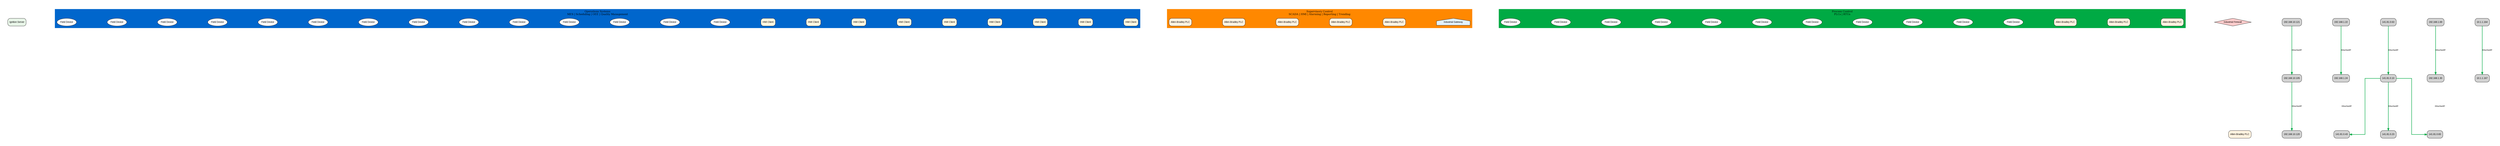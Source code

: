 digraph PurdueModel {
  graph [rankdir=TB, splines=ortho, ranksep=3.0, nodesep=2.0, bgcolor=white, pad=0.5];
  node [shape=record, style="rounded,filled", fontname="Arial", fontsize=11];
  edge [fontname="Arial", fontsize=10, penwidth=2];

  // Level 3: Operations Systems
  subgraph cluster_operations {
    label="Operations Systems\nMES | Scheduling | OEE | Quality Management";
    style=filled;
    bgcolor="#e6f3ff";
    color="#0066cc";
    penwidth=3;
    fontsize=12;
    operations_srv_0 [label="Ignition Server", shape=rect, style="rounded,filled", fillcolor="#e8f5e8"];
    operations_cli_0 [label="HMI Client", shape=rect, style="rounded,filled", fillcolor="#fff8e1"];
    operations_cli_1 [label="HMI Client", shape=rect, style="rounded,filled", fillcolor="#fff8e1"];
    operations_cli_2 [label="HMI Client", shape=rect, style="rounded,filled", fillcolor="#fff8e1"];
    operations_cli_3 [label="HMI Client", shape=rect, style="rounded,filled", fillcolor="#fff8e1"];
    operations_cli_4 [label="HMI Client", shape=rect, style="rounded,filled", fillcolor="#fff8e1"];
    operations_cli_5 [label="HMI Client", shape=rect, style="rounded,filled", fillcolor="#fff8e1"];
    operations_cli_6 [label="HMI Client", shape=rect, style="rounded,filled", fillcolor="#fff8e1"];
    operations_cli_7 [label="HMI Client", shape=rect, style="rounded,filled", fillcolor="#fff8e1"];
    operations_cli_8 [label="HMI Client", shape=rect, style="rounded,filled", fillcolor="#fff8e1"];
    operations_field_0 [label="Field Device", shape=oval, style=filled, fillcolor="#f9f9f9"];
    operations_field_1 [label="Field Device", shape=oval, style=filled, fillcolor="#f9f9f9"];
    operations_field_2 [label="Field Device", shape=oval, style=filled, fillcolor="#f9f9f9"];
    operations_field_3 [label="Field Device", shape=oval, style=filled, fillcolor="#f9f9f9"];
    operations_field_4 [label="Field Device", shape=oval, style=filled, fillcolor="#f9f9f9"];
    operations_field_5 [label="Field Device", shape=oval, style=filled, fillcolor="#f9f9f9"];
    operations_field_6 [label="Field Device", shape=oval, style=filled, fillcolor="#f9f9f9"];
    operations_field_7 [label="Field Device", shape=oval, style=filled, fillcolor="#f9f9f9"];
    operations_field_8 [label="Field Device", shape=oval, style=filled, fillcolor="#f9f9f9"];
    operations_field_9 [label="Field Device", shape=oval, style=filled, fillcolor="#f9f9f9"];
    operations_field_10 [label="Field Device", shape=oval, style=filled, fillcolor="#f9f9f9"];
    operations_field_11 [label="Field Device", shape=oval, style=filled, fillcolor="#f9f9f9"];
    operations_field_12 [label="Field Device", shape=oval, style=filled, fillcolor="#f9f9f9"];
    operations_field_13 [label="Field Device", shape=oval, style=filled, fillcolor="#f9f9f9"];
  }

  // Level 2: Supervisory Control
  subgraph cluster_supervisory {
    label="Supervisory Control\nSCADA | HMI | Alarming | Reporting | Trending";
    style=filled;
    bgcolor="#fff2e6";
    color="#ff8800";
    penwidth=3;
    fontsize=12;
    supervisory_gw_0 [label="Industrial Gateway", shape=house, style=filled, fillcolor="#e3f2fd"];
    supervisory_ctrl_0 [label="Allen-Bradley PLC", shape=rect, style="rounded,filled", fillcolor="#fff3e0"];
    supervisory_ctrl_1 [label="Allen-Bradley PLC", shape=rect, style="rounded,filled", fillcolor="#fff3e0"];
    supervisory_ctrl_2 [label="Allen-Bradley PLC", shape=rect, style="rounded,filled", fillcolor="#fff3e0"];
    supervisory_ctrl_3 [label="Allen-Bradley PLC", shape=rect, style="rounded,filled", fillcolor="#fff3e0"];
    supervisory_ctrl_4 [label="Allen-Bradley PLC", shape=rect, style="rounded,filled", fillcolor="#fff3e0"];
  }

  // Level 1: Process Control
  subgraph cluster_process {
    label="Process Control\nPLCs | RTUs";
    style=filled;
    bgcolor="#e8f6e8";
    color="#00aa44";
    penwidth=3;
    fontsize=12;
    process_ctrl_0 [label="Allen-Bradley PLC", shape=rect, style="rounded,filled", fillcolor="#fff3e0"];
    process_ctrl_1 [label="Allen-Bradley PLC", shape=rect, style="rounded,filled", fillcolor="#fff3e0"];
    process_ctrl_2 [label="Allen-Bradley PLC", shape=rect, style="rounded,filled", fillcolor="#fff3e0"];
    process_ctrl_3 [label="Allen-Bradley PLC", shape=rect, style="rounded,filled", fillcolor="#fff3e0"];
    process_field_0 [label="Field Device", shape=oval, style=filled, fillcolor="#f9f9f9"];
    process_field_1 [label="Field Device", shape=oval, style=filled, fillcolor="#f9f9f9"];
    process_field_2 [label="Field Device", shape=oval, style=filled, fillcolor="#f9f9f9"];
    process_field_3 [label="Field Device", shape=oval, style=filled, fillcolor="#f9f9f9"];
    process_field_4 [label="Field Device", shape=oval, style=filled, fillcolor="#f9f9f9"];
    process_field_5 [label="Field Device", shape=oval, style=filled, fillcolor="#f9f9f9"];
    process_field_6 [label="Field Device", shape=oval, style=filled, fillcolor="#f9f9f9"];
    process_field_7 [label="Field Device", shape=oval, style=filled, fillcolor="#f9f9f9"];
    process_field_8 [label="Field Device", shape=oval, style=filled, fillcolor="#f9f9f9"];
    process_field_9 [label="Field Device", shape=oval, style=filled, fillcolor="#f9f9f9"];
    process_field_10 [label="Field Device", shape=oval, style=filled, fillcolor="#f9f9f9"];
  }

  // Network Separations
  firewall2 [label="Industrial Firewall", shape=diamond, style=filled, fillcolor="#ffcccc"];

  // Force vertical ordering with rank constraints
  { rank=min; operations_srv_0; }
  { rank=max; process_ctrl_0; }

  // System Connections
  "192.168.10.105" -> "192.168.10.120" [label="EtherNet/IP", color="#00aa44", fontsize=9];
  "192.168.1.22" -> "192.168.1.24" [label="EtherNet/IP", color="#00aa44", fontsize=9];
  "141.81.0.10" -> "141.81.0.43" [label="EtherNet/IP", color="#00aa44", fontsize=9];
  "141.81.0.63" -> "141.81.0.10" [label="EtherNet/IP", color="#00aa44", fontsize=9];
  "141.81.0.10" -> "141.81.0.23" [label="EtherNet/IP", color="#00aa44", fontsize=9];
  "192.168.10.121" -> "192.168.10.105" [label="EtherNet/IP", color="#00aa44", fontsize=9];
  "141.81.0.10" -> "141.81.0.83" [label="EtherNet/IP", color="#00aa44", fontsize=9];
  "192.168.1.69" -> "192.168.1.30" [label="EtherNet/IP", color="#00aa44", fontsize=9];
  "10.1.1.164" -> "10.1.1.167" [label="EtherNet/IP", color="#00aa44", fontsize=9];
}

